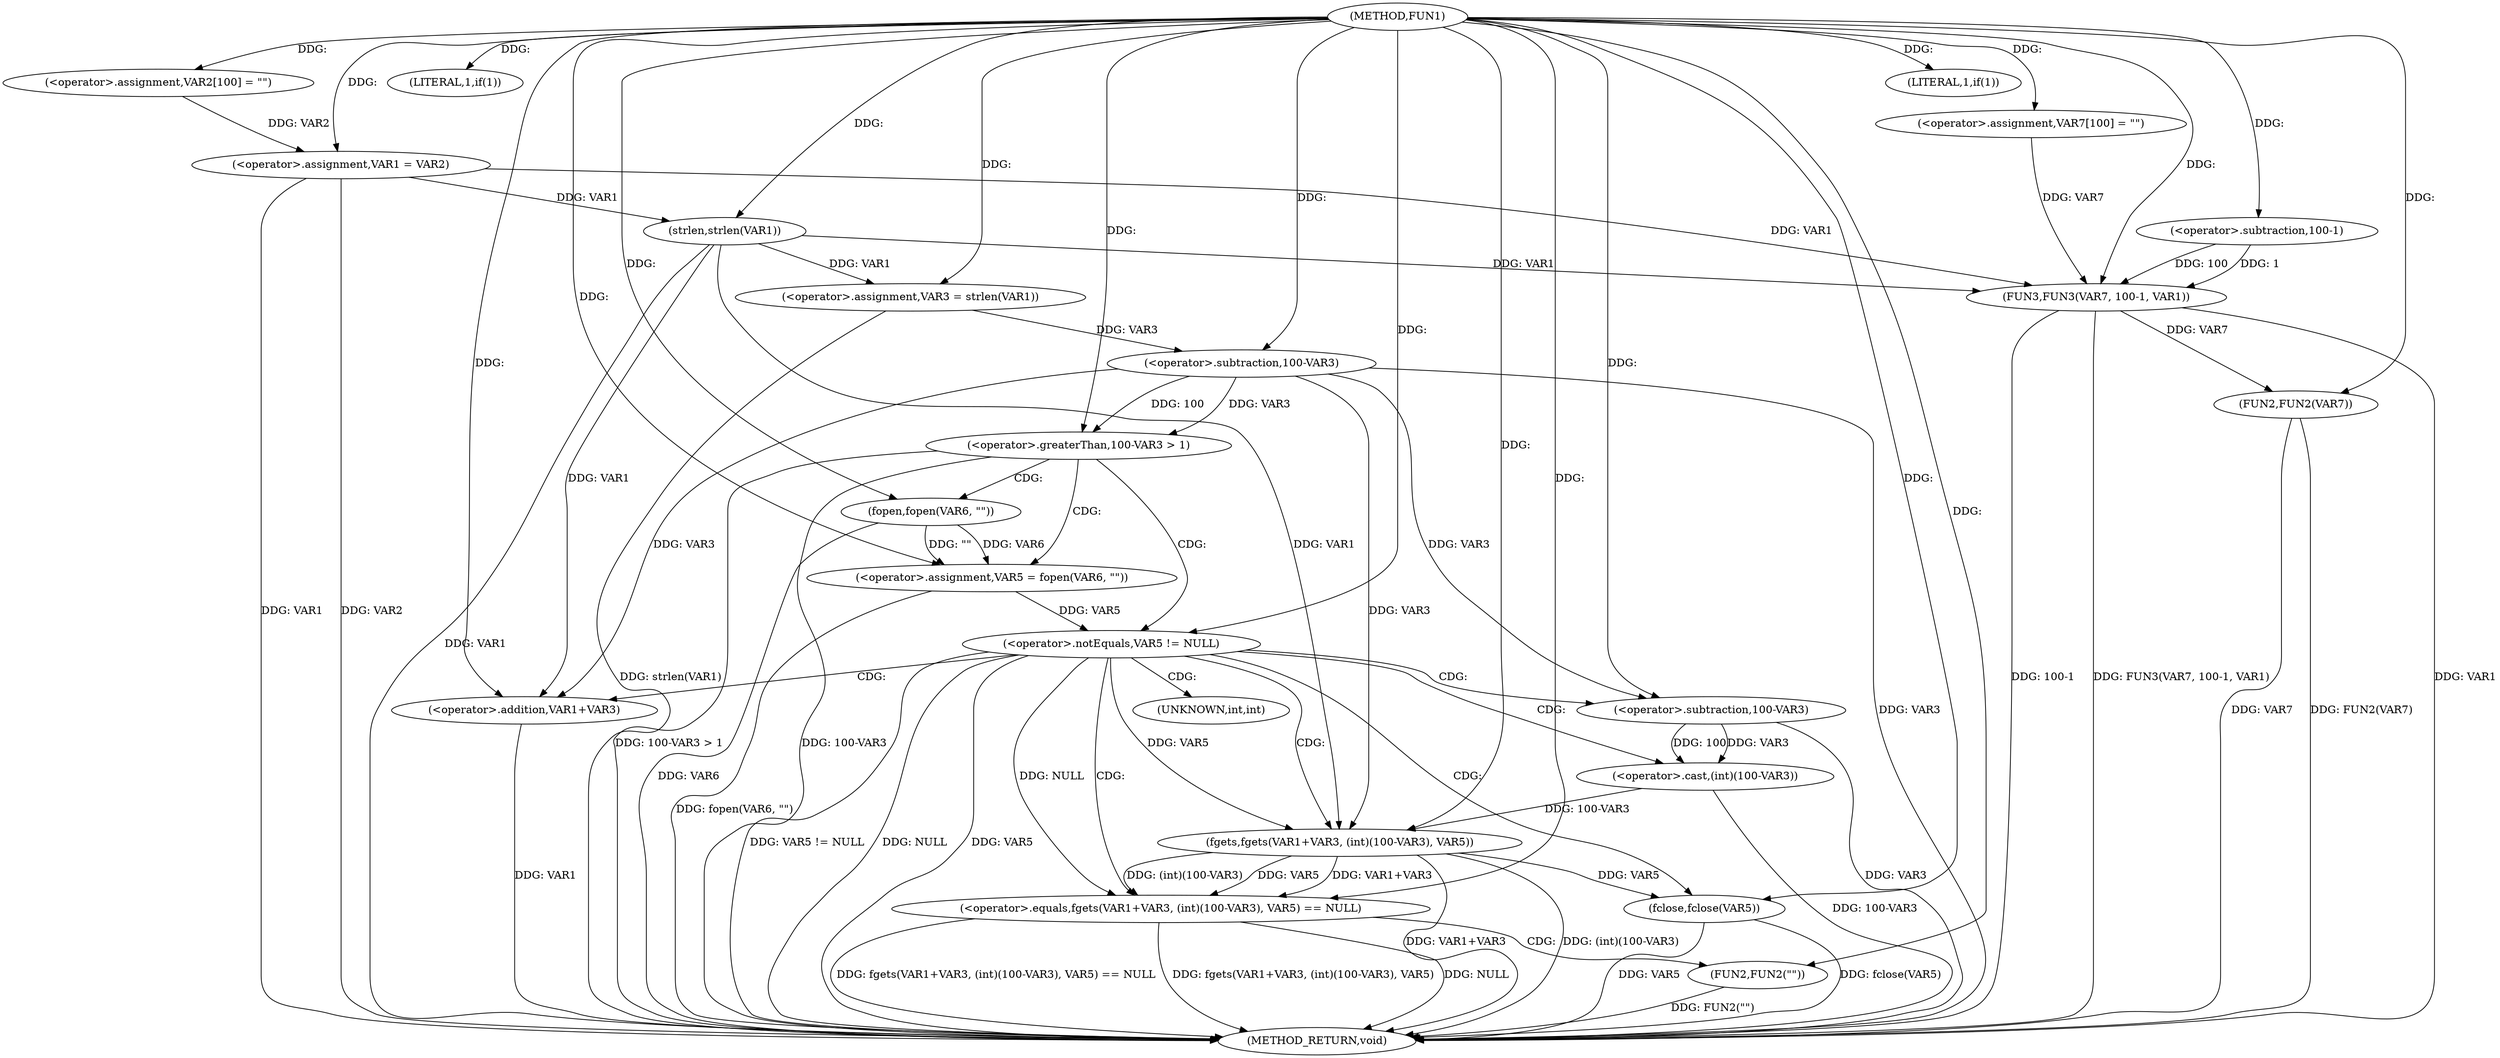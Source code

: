 digraph FUN1 {  
"1000100" [label = "(METHOD,FUN1)" ]
"1000171" [label = "(METHOD_RETURN,void)" ]
"1000104" [label = "(<operator>.assignment,VAR2[100] = \"\")" ]
"1000107" [label = "(<operator>.assignment,VAR1 = VAR2)" ]
"1000111" [label = "(LITERAL,1,if(1))" ]
"1000115" [label = "(<operator>.assignment,VAR3 = strlen(VAR1))" ]
"1000117" [label = "(strlen,strlen(VAR1))" ]
"1000121" [label = "(<operator>.greaterThan,100-VAR3 > 1)" ]
"1000122" [label = "(<operator>.subtraction,100-VAR3)" ]
"1000127" [label = "(<operator>.assignment,VAR5 = fopen(VAR6, \"\"))" ]
"1000129" [label = "(fopen,fopen(VAR6, \"\"))" ]
"1000133" [label = "(<operator>.notEquals,VAR5 != NULL)" ]
"1000138" [label = "(<operator>.equals,fgets(VAR1+VAR3, (int)(100-VAR3), VAR5) == NULL)" ]
"1000139" [label = "(fgets,fgets(VAR1+VAR3, (int)(100-VAR3), VAR5))" ]
"1000140" [label = "(<operator>.addition,VAR1+VAR3)" ]
"1000143" [label = "(<operator>.cast,(int)(100-VAR3))" ]
"1000145" [label = "(<operator>.subtraction,100-VAR3)" ]
"1000151" [label = "(FUN2,FUN2(\"\"))" ]
"1000153" [label = "(fclose,fclose(VAR5))" ]
"1000156" [label = "(LITERAL,1,if(1))" ]
"1000160" [label = "(<operator>.assignment,VAR7[100] = \"\")" ]
"1000163" [label = "(FUN3,FUN3(VAR7, 100-1, VAR1))" ]
"1000165" [label = "(<operator>.subtraction,100-1)" ]
"1000169" [label = "(FUN2,FUN2(VAR7))" ]
"1000144" [label = "(UNKNOWN,int,int)" ]
  "1000115" -> "1000171"  [ label = "DDG: strlen(VAR1)"] 
  "1000107" -> "1000171"  [ label = "DDG: VAR1"] 
  "1000169" -> "1000171"  [ label = "DDG: FUN2(VAR7)"] 
  "1000139" -> "1000171"  [ label = "DDG: VAR1+VAR3"] 
  "1000138" -> "1000171"  [ label = "DDG: NULL"] 
  "1000117" -> "1000171"  [ label = "DDG: VAR1"] 
  "1000133" -> "1000171"  [ label = "DDG: VAR5 != NULL"] 
  "1000153" -> "1000171"  [ label = "DDG: VAR5"] 
  "1000133" -> "1000171"  [ label = "DDG: NULL"] 
  "1000169" -> "1000171"  [ label = "DDG: VAR7"] 
  "1000138" -> "1000171"  [ label = "DDG: fgets(VAR1+VAR3, (int)(100-VAR3), VAR5) == NULL"] 
  "1000163" -> "1000171"  [ label = "DDG: FUN3(VAR7, 100-1, VAR1)"] 
  "1000145" -> "1000171"  [ label = "DDG: VAR3"] 
  "1000107" -> "1000171"  [ label = "DDG: VAR2"] 
  "1000163" -> "1000171"  [ label = "DDG: VAR1"] 
  "1000129" -> "1000171"  [ label = "DDG: VAR6"] 
  "1000151" -> "1000171"  [ label = "DDG: FUN2(\"\")"] 
  "1000140" -> "1000171"  [ label = "DDG: VAR1"] 
  "1000138" -> "1000171"  [ label = "DDG: fgets(VAR1+VAR3, (int)(100-VAR3), VAR5)"] 
  "1000127" -> "1000171"  [ label = "DDG: fopen(VAR6, \"\")"] 
  "1000133" -> "1000171"  [ label = "DDG: VAR5"] 
  "1000121" -> "1000171"  [ label = "DDG: 100-VAR3 > 1"] 
  "1000153" -> "1000171"  [ label = "DDG: fclose(VAR5)"] 
  "1000139" -> "1000171"  [ label = "DDG: (int)(100-VAR3)"] 
  "1000121" -> "1000171"  [ label = "DDG: 100-VAR3"] 
  "1000143" -> "1000171"  [ label = "DDG: 100-VAR3"] 
  "1000122" -> "1000171"  [ label = "DDG: VAR3"] 
  "1000163" -> "1000171"  [ label = "DDG: 100-1"] 
  "1000100" -> "1000104"  [ label = "DDG: "] 
  "1000104" -> "1000107"  [ label = "DDG: VAR2"] 
  "1000100" -> "1000107"  [ label = "DDG: "] 
  "1000100" -> "1000111"  [ label = "DDG: "] 
  "1000117" -> "1000115"  [ label = "DDG: VAR1"] 
  "1000100" -> "1000115"  [ label = "DDG: "] 
  "1000107" -> "1000117"  [ label = "DDG: VAR1"] 
  "1000100" -> "1000117"  [ label = "DDG: "] 
  "1000122" -> "1000121"  [ label = "DDG: 100"] 
  "1000122" -> "1000121"  [ label = "DDG: VAR3"] 
  "1000100" -> "1000122"  [ label = "DDG: "] 
  "1000115" -> "1000122"  [ label = "DDG: VAR3"] 
  "1000100" -> "1000121"  [ label = "DDG: "] 
  "1000129" -> "1000127"  [ label = "DDG: VAR6"] 
  "1000129" -> "1000127"  [ label = "DDG: \"\""] 
  "1000100" -> "1000127"  [ label = "DDG: "] 
  "1000100" -> "1000129"  [ label = "DDG: "] 
  "1000127" -> "1000133"  [ label = "DDG: VAR5"] 
  "1000100" -> "1000133"  [ label = "DDG: "] 
  "1000139" -> "1000138"  [ label = "DDG: VAR1+VAR3"] 
  "1000139" -> "1000138"  [ label = "DDG: (int)(100-VAR3)"] 
  "1000139" -> "1000138"  [ label = "DDG: VAR5"] 
  "1000117" -> "1000139"  [ label = "DDG: VAR1"] 
  "1000100" -> "1000139"  [ label = "DDG: "] 
  "1000122" -> "1000139"  [ label = "DDG: VAR3"] 
  "1000117" -> "1000140"  [ label = "DDG: VAR1"] 
  "1000100" -> "1000140"  [ label = "DDG: "] 
  "1000122" -> "1000140"  [ label = "DDG: VAR3"] 
  "1000143" -> "1000139"  [ label = "DDG: 100-VAR3"] 
  "1000145" -> "1000143"  [ label = "DDG: 100"] 
  "1000145" -> "1000143"  [ label = "DDG: VAR3"] 
  "1000100" -> "1000145"  [ label = "DDG: "] 
  "1000122" -> "1000145"  [ label = "DDG: VAR3"] 
  "1000133" -> "1000139"  [ label = "DDG: VAR5"] 
  "1000133" -> "1000138"  [ label = "DDG: NULL"] 
  "1000100" -> "1000138"  [ label = "DDG: "] 
  "1000100" -> "1000151"  [ label = "DDG: "] 
  "1000139" -> "1000153"  [ label = "DDG: VAR5"] 
  "1000100" -> "1000153"  [ label = "DDG: "] 
  "1000100" -> "1000156"  [ label = "DDG: "] 
  "1000100" -> "1000160"  [ label = "DDG: "] 
  "1000160" -> "1000163"  [ label = "DDG: VAR7"] 
  "1000100" -> "1000163"  [ label = "DDG: "] 
  "1000165" -> "1000163"  [ label = "DDG: 100"] 
  "1000165" -> "1000163"  [ label = "DDG: 1"] 
  "1000100" -> "1000165"  [ label = "DDG: "] 
  "1000107" -> "1000163"  [ label = "DDG: VAR1"] 
  "1000117" -> "1000163"  [ label = "DDG: VAR1"] 
  "1000163" -> "1000169"  [ label = "DDG: VAR7"] 
  "1000100" -> "1000169"  [ label = "DDG: "] 
  "1000121" -> "1000127"  [ label = "CDG: "] 
  "1000121" -> "1000129"  [ label = "CDG: "] 
  "1000121" -> "1000133"  [ label = "CDG: "] 
  "1000133" -> "1000153"  [ label = "CDG: "] 
  "1000133" -> "1000143"  [ label = "CDG: "] 
  "1000133" -> "1000145"  [ label = "CDG: "] 
  "1000133" -> "1000139"  [ label = "CDG: "] 
  "1000133" -> "1000144"  [ label = "CDG: "] 
  "1000133" -> "1000140"  [ label = "CDG: "] 
  "1000133" -> "1000138"  [ label = "CDG: "] 
  "1000138" -> "1000151"  [ label = "CDG: "] 
}
